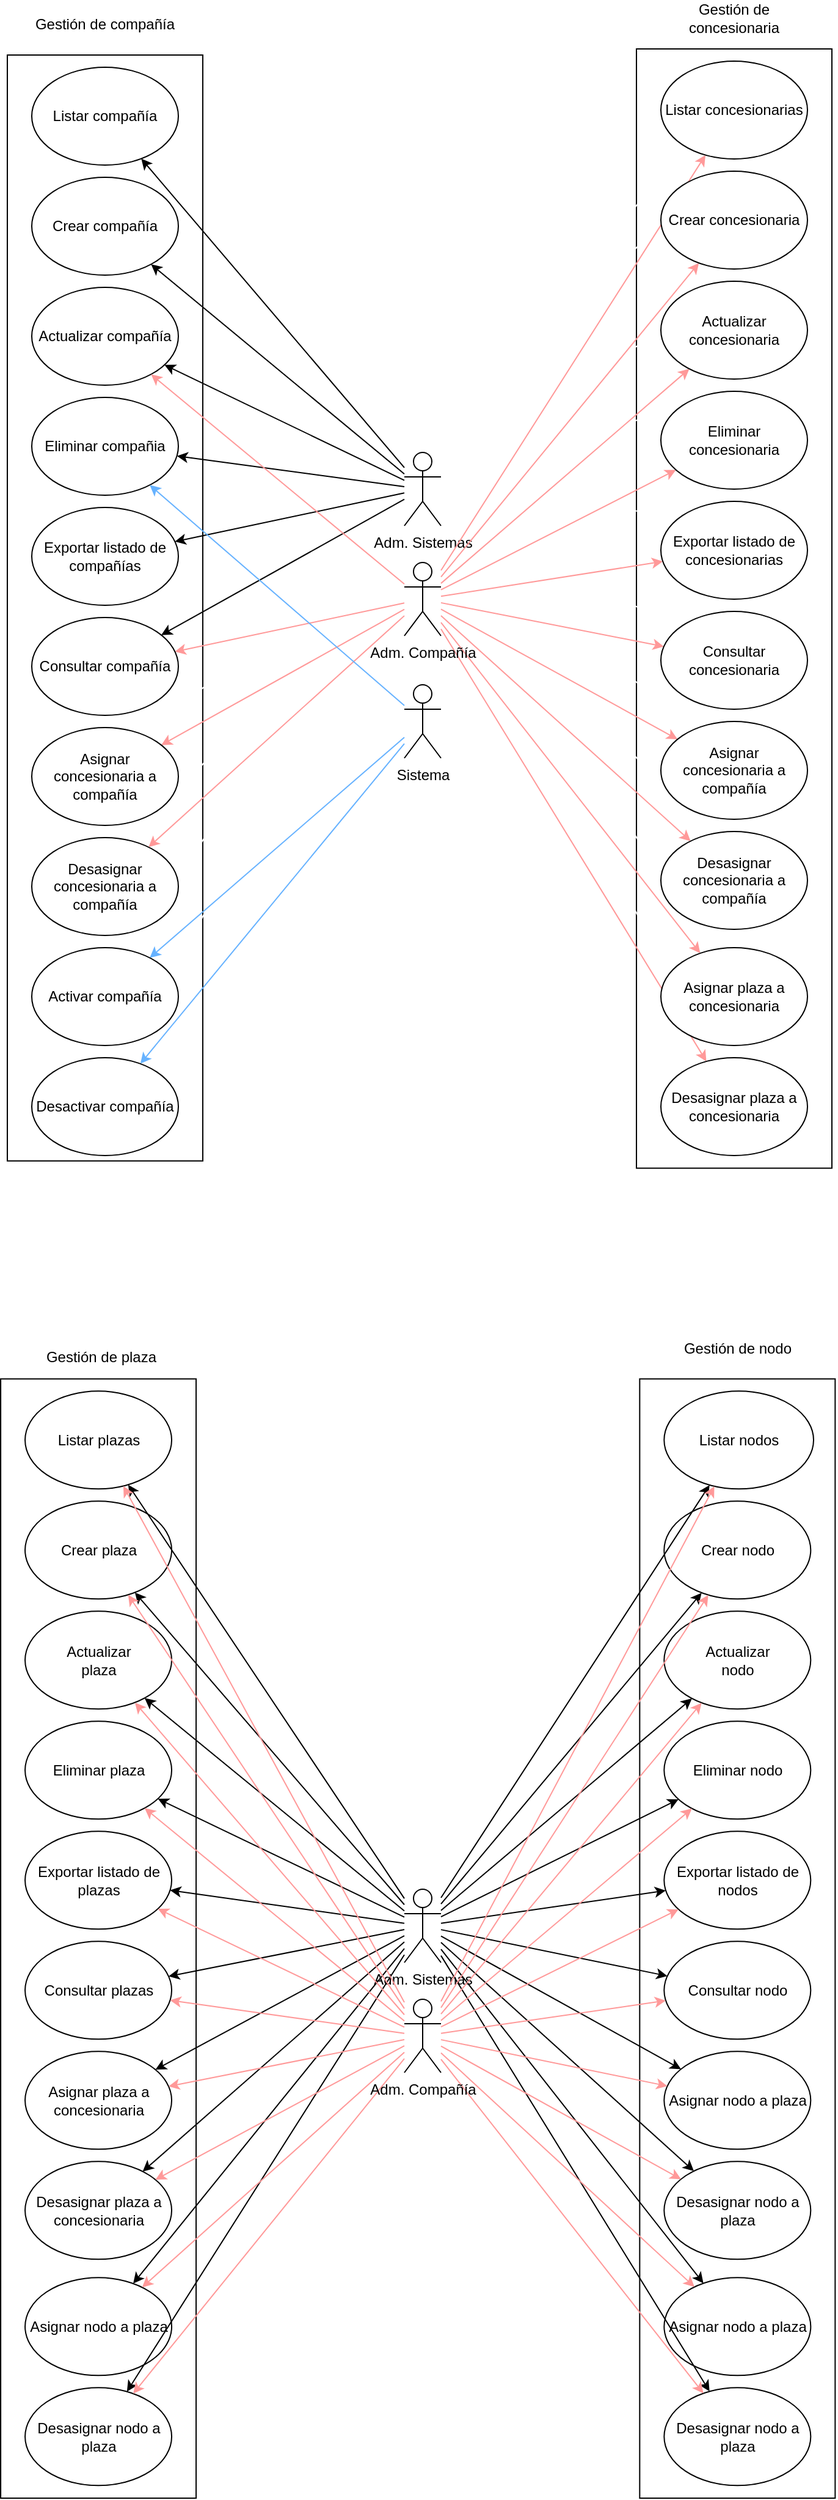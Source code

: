<mxfile>
    <diagram id="XxmZaBKpFqPpCZRDXPVk" name="Page-1">
        <mxGraphModel dx="659" dy="467" grid="1" gridSize="10" guides="1" tooltips="1" connect="1" arrows="1" fold="1" page="1" pageScale="1" pageWidth="850" pageHeight="1100" math="0" shadow="0">
            <root>
                <mxCell id="0"/>
                <mxCell id="1" parent="0"/>
                <mxCell id="33" value="" style="rounded=0;whiteSpace=wrap;html=1;rotation=-90;" parent="1" vertex="1">
                    <mxGeometry x="297.35" y="452.67" width="915.32" height="160" as="geometry"/>
                </mxCell>
                <mxCell id="5" value="" style="rounded=0;whiteSpace=wrap;html=1;rotation=-90;" parent="1" vertex="1">
                    <mxGeometry x="-212.18" y="452.2" width="904.38" height="160" as="geometry"/>
                </mxCell>
                <mxCell id="6" value="Listar compañía" style="ellipse;whiteSpace=wrap;html=1;" parent="1" vertex="1">
                    <mxGeometry x="180" y="90" width="120" height="80" as="geometry"/>
                </mxCell>
                <mxCell id="7" value="Crear compañía" style="ellipse;whiteSpace=wrap;html=1;" parent="1" vertex="1">
                    <mxGeometry x="180" y="180" width="120" height="80" as="geometry"/>
                </mxCell>
                <mxCell id="8" value="Actualizar compañía" style="ellipse;whiteSpace=wrap;html=1;" parent="1" vertex="1">
                    <mxGeometry x="180" y="270" width="120" height="80" as="geometry"/>
                </mxCell>
                <mxCell id="9" value="Eliminar compañia" style="ellipse;whiteSpace=wrap;html=1;" parent="1" vertex="1">
                    <mxGeometry x="180" y="360" width="120" height="80" as="geometry"/>
                </mxCell>
                <mxCell id="10" value="Gestión de compañía" style="text;html=1;strokeColor=none;fillColor=none;align=center;verticalAlign=middle;whiteSpace=wrap;rounded=0;" parent="1" vertex="1">
                    <mxGeometry x="180" y="40" width="120" height="30" as="geometry"/>
                </mxCell>
                <mxCell id="15" style="edgeStyle=none;html=1;" parent="1" source="13" target="6" edge="1">
                    <mxGeometry relative="1" as="geometry"/>
                </mxCell>
                <mxCell id="16" style="edgeStyle=none;html=1;" parent="1" source="13" target="7" edge="1">
                    <mxGeometry relative="1" as="geometry"/>
                </mxCell>
                <mxCell id="17" style="edgeStyle=none;html=1;" parent="1" source="13" target="8" edge="1">
                    <mxGeometry relative="1" as="geometry"/>
                </mxCell>
                <mxCell id="18" style="edgeStyle=none;html=1;" parent="1" source="13" target="9" edge="1">
                    <mxGeometry relative="1" as="geometry">
                        <mxPoint x="600" y="340" as="targetPoint"/>
                    </mxGeometry>
                </mxCell>
                <mxCell id="26" style="edgeStyle=none;html=1;" parent="1" source="13" target="24" edge="1">
                    <mxGeometry relative="1" as="geometry">
                        <mxPoint x="620" y="350" as="targetPoint"/>
                    </mxGeometry>
                </mxCell>
                <mxCell id="29" style="edgeStyle=none;html=1;" parent="1" source="13" target="28" edge="1">
                    <mxGeometry relative="1" as="geometry">
                        <mxPoint x="550" y="350" as="targetPoint"/>
                    </mxGeometry>
                </mxCell>
                <mxCell id="43" style="edgeStyle=none;html=1;entryX=0;entryY=1;entryDx=0;entryDy=0;strokeColor=#FFFFFF;" parent="1" source="13" target="34" edge="1">
                    <mxGeometry relative="1" as="geometry"/>
                </mxCell>
                <mxCell id="44" style="edgeStyle=none;html=1;entryX=0;entryY=0.5;entryDx=0;entryDy=0;strokeColor=#FFFFFF;" parent="1" source="13" target="36" edge="1">
                    <mxGeometry relative="1" as="geometry"/>
                </mxCell>
                <mxCell id="45" style="edgeStyle=none;html=1;entryX=0;entryY=0.5;entryDx=0;entryDy=0;strokeColor=#FFFFFF;" parent="1" source="13" target="37" edge="1">
                    <mxGeometry relative="1" as="geometry"/>
                </mxCell>
                <mxCell id="46" style="edgeStyle=none;html=1;entryX=0;entryY=0;entryDx=0;entryDy=0;strokeColor=#FFFFFF;" parent="1" source="13" target="38" edge="1">
                    <mxGeometry relative="1" as="geometry"/>
                </mxCell>
                <mxCell id="47" style="edgeStyle=none;html=1;entryX=0;entryY=0;entryDx=0;entryDy=0;strokeColor=#FFFFFF;" parent="1" source="13" target="39" edge="1">
                    <mxGeometry relative="1" as="geometry"/>
                </mxCell>
                <mxCell id="48" style="edgeStyle=none;html=1;strokeColor=#FFFFFF;" parent="1" source="13" target="40" edge="1">
                    <mxGeometry relative="1" as="geometry"/>
                </mxCell>
                <mxCell id="49" style="edgeStyle=none;html=1;strokeColor=#FFFFFF;" parent="1" source="13" target="41" edge="1">
                    <mxGeometry relative="1" as="geometry"/>
                </mxCell>
                <mxCell id="50" style="edgeStyle=none;html=1;strokeColor=#FFFFFF;" parent="1" source="13" target="42" edge="1">
                    <mxGeometry relative="1" as="geometry"/>
                </mxCell>
                <mxCell id="75" style="edgeStyle=none;html=1;strokeColor=#FFFFFF;" parent="1" source="13" target="73" edge="1">
                    <mxGeometry relative="1" as="geometry"/>
                </mxCell>
                <mxCell id="76" style="edgeStyle=none;html=1;strokeColor=#FFFFFF;" parent="1" source="13" target="74" edge="1">
                    <mxGeometry relative="1" as="geometry"/>
                </mxCell>
                <mxCell id="81" style="edgeStyle=none;html=1;strokeColor=#FFFFFF;" parent="1" source="13" target="71" edge="1">
                    <mxGeometry relative="1" as="geometry"/>
                </mxCell>
                <mxCell id="82" style="edgeStyle=none;html=1;strokeColor=#FFFFFF;" parent="1" source="13" target="72" edge="1">
                    <mxGeometry relative="1" as="geometry"/>
                </mxCell>
                <mxCell id="145" style="edgeStyle=none;html=1;strokeColor=#FFFFFF;" parent="1" source="13" target="139" edge="1">
                    <mxGeometry relative="1" as="geometry"/>
                </mxCell>
                <mxCell id="146" style="edgeStyle=none;html=1;strokeColor=#FFFFFF;" parent="1" source="13" target="140" edge="1">
                    <mxGeometry relative="1" as="geometry"/>
                </mxCell>
                <mxCell id="13" value="Adm. Sistemas" style="shape=umlActor;verticalLabelPosition=bottom;verticalAlign=top;html=1;" parent="1" vertex="1">
                    <mxGeometry x="485" y="405" width="30" height="60" as="geometry"/>
                </mxCell>
                <mxCell id="21" style="edgeStyle=none;html=1;strokeColor=#FF9999;" parent="1" source="14" target="8" edge="1">
                    <mxGeometry relative="1" as="geometry"/>
                </mxCell>
                <mxCell id="31" style="edgeStyle=none;html=1;strokeColor=#FF9999;" parent="1" source="14" target="28" edge="1">
                    <mxGeometry relative="1" as="geometry"/>
                </mxCell>
                <mxCell id="51" style="edgeStyle=none;html=1;strokeColor=#FF9999;" parent="1" source="14" target="34" edge="1">
                    <mxGeometry relative="1" as="geometry"/>
                </mxCell>
                <mxCell id="52" style="edgeStyle=none;html=1;strokeColor=#FF9999;" parent="1" source="14" target="36" edge="1">
                    <mxGeometry relative="1" as="geometry"/>
                </mxCell>
                <mxCell id="53" style="edgeStyle=none;html=1;strokeColor=#FF9999;" parent="1" source="14" target="37" edge="1">
                    <mxGeometry relative="1" as="geometry"/>
                </mxCell>
                <mxCell id="54" style="edgeStyle=none;html=1;strokeColor=#FF9999;" parent="1" source="14" target="38" edge="1">
                    <mxGeometry relative="1" as="geometry"/>
                </mxCell>
                <mxCell id="55" style="edgeStyle=none;html=1;strokeColor=#FF9999;" parent="1" source="14" target="39" edge="1">
                    <mxGeometry relative="1" as="geometry"/>
                </mxCell>
                <mxCell id="56" style="edgeStyle=none;html=1;strokeColor=#FF9999;" parent="1" source="14" target="40" edge="1">
                    <mxGeometry relative="1" as="geometry"/>
                </mxCell>
                <mxCell id="57" style="edgeStyle=none;html=1;strokeColor=#FF9999;" parent="1" source="14" target="41" edge="1">
                    <mxGeometry relative="1" as="geometry"/>
                </mxCell>
                <mxCell id="58" style="edgeStyle=none;html=1;strokeColor=#FF9999;" parent="1" source="14" target="42" edge="1">
                    <mxGeometry relative="1" as="geometry"/>
                </mxCell>
                <mxCell id="77" style="edgeStyle=none;html=1;strokeColor=#FF9999;" parent="1" source="14" target="73" edge="1">
                    <mxGeometry relative="1" as="geometry"/>
                </mxCell>
                <mxCell id="78" style="edgeStyle=none;html=1;strokeColor=#FF9999;" parent="1" source="14" target="74" edge="1">
                    <mxGeometry relative="1" as="geometry"/>
                </mxCell>
                <mxCell id="83" style="edgeStyle=none;html=1;strokeColor=#FF9999;" parent="1" source="14" target="71" edge="1">
                    <mxGeometry relative="1" as="geometry"/>
                </mxCell>
                <mxCell id="84" style="edgeStyle=none;html=1;strokeColor=#FF9999;" parent="1" source="14" target="72" edge="1">
                    <mxGeometry relative="1" as="geometry"/>
                </mxCell>
                <mxCell id="14" value="Adm. Compañía" style="shape=umlActor;verticalLabelPosition=bottom;verticalAlign=top;html=1;" parent="1" vertex="1">
                    <mxGeometry x="485" y="495" width="30" height="60" as="geometry"/>
                </mxCell>
                <mxCell id="24" value="Exportar listado de compañías" style="ellipse;whiteSpace=wrap;html=1;" parent="1" vertex="1">
                    <mxGeometry x="180" y="450" width="120" height="80" as="geometry"/>
                </mxCell>
                <mxCell id="28" value="Consultar compañía" style="ellipse;whiteSpace=wrap;html=1;" parent="1" vertex="1">
                    <mxGeometry x="180" y="540" width="120" height="80" as="geometry"/>
                </mxCell>
                <mxCell id="34" value="Listar concesionarias" style="ellipse;whiteSpace=wrap;html=1;" parent="1" vertex="1">
                    <mxGeometry x="695" y="85" width="120" height="80" as="geometry"/>
                </mxCell>
                <mxCell id="35" value="Gestión de concesionaria" style="text;html=1;strokeColor=none;fillColor=none;align=center;verticalAlign=middle;whiteSpace=wrap;rounded=0;" parent="1" vertex="1">
                    <mxGeometry x="695" y="35" width="120" height="30" as="geometry"/>
                </mxCell>
                <mxCell id="36" value="Crear concesionaria" style="ellipse;whiteSpace=wrap;html=1;" parent="1" vertex="1">
                    <mxGeometry x="695" y="175" width="120" height="80" as="geometry"/>
                </mxCell>
                <mxCell id="37" value="Actualizar&lt;span style=&quot;color: rgba(0, 0, 0, 0); font-family: monospace; font-size: 0px; text-align: start;&quot;&gt;%3CmxGraphModel%3E%3Croot%3E%3CmxCell%20id%3D%220%22%2F%3E%3CmxCell%20id%3D%221%22%20parent%3D%220%22%2F%3E%3CmxCell%20id%3D%222%22%20value%3D%22Crear%20perfile%20(grupos)%20usuarios%22%20style%3D%22ellipse%3BwhiteSpace%3Dwrap%3Bhtml%3D1%3B%22%20vertex%3D%221%22%20parent%3D%221%22%3E%3CmxGeometry%20x%3D%22695%22%20y%3D%22180%22%20width%3D%22120%22%20height%3D%2280%22%20as%3D%22geometry%22%2F%3E%3C%2FmxCell%3E%3C%2Froot%3E%3C%2FmxGraphModel%3E&lt;/span&gt;&lt;br&gt;concesionaria" style="ellipse;whiteSpace=wrap;html=1;" parent="1" vertex="1">
                    <mxGeometry x="695" y="265" width="120" height="80" as="geometry"/>
                </mxCell>
                <mxCell id="38" value="Eliminar concesionaria" style="ellipse;whiteSpace=wrap;html=1;" parent="1" vertex="1">
                    <mxGeometry x="695" y="355" width="120" height="80" as="geometry"/>
                </mxCell>
                <mxCell id="39" value="Exportar listado de concesionarias&lt;span style=&quot;color: rgba(0, 0, 0, 0); font-family: monospace; font-size: 0px; text-align: start;&quot;&gt;%3CmxGraphModel%3E%3Croot%3E%3CmxCell%20id%3D%220%22%2F%3E%3CmxCell%20id%3D%221%22%20parent%3D%220%22%2F%3E%3CmxCell%20id%3D%222%22%20value%3D%22Crear%20perfile%20(grupos)%20usuarios%22%20style%3D%22ellipse%3BwhiteSpace%3Dwrap%3Bhtml%3D1%3B%22%20vertex%3D%221%22%20parent%3D%221%22%3E%3CmxGeometry%20x%3D%22695%22%20y%3D%22180%22%20width%3D%22120%22%20height%3D%2280%22%20as%3D%22geometry%22%2F%3E%3C%2FmxCell%3E%3C%2Froot%3E%3C%2FmxGraphModel%3E&lt;/span&gt;&lt;span style=&quot;color: rgba(0, 0, 0, 0); font-family: monospace; font-size: 0px; text-align: start;&quot;&gt;%3CmxGraphModel%3E%3Croot%3E%3CmxCell%20id%3D%220%22%2F%3E%3CmxCell%20id%3D%221%22%20parent%3D%220%22%2F%3E%3CmxCell%20id%3D%222%22%20value%3D%22Crear%20perfile%20(grupos)%20usuarios%22%20style%3D%22ellipse%3BwhiteSpace%3Dwrap%3Bhtml%3D1%3B%22%20vertex%3D%221%22%20parent%3D%221%22%3E%3CmxGeometry%20x%3D%22695%22%20y%3D%22180%22%20width%3D%22120%22%20height%3D%2280%22%20as%3D%22geometry%22%2F%3E%3C%2FmxCell%3E%3C%2Froot%3E%3C%2FmxGraphModel%3E&lt;/span&gt;" style="ellipse;whiteSpace=wrap;html=1;" parent="1" vertex="1">
                    <mxGeometry x="695" y="445" width="120" height="80" as="geometry"/>
                </mxCell>
                <mxCell id="40" value="Consultar concesionaria" style="ellipse;whiteSpace=wrap;html=1;" parent="1" vertex="1">
                    <mxGeometry x="695" y="535" width="120" height="80" as="geometry"/>
                </mxCell>
                <mxCell id="41" value="Asignar concesionaria a compañía" style="ellipse;whiteSpace=wrap;html=1;" parent="1" vertex="1">
                    <mxGeometry x="695" y="625" width="120" height="80" as="geometry"/>
                </mxCell>
                <mxCell id="42" value="Desasignar concesionaria a compañía" style="ellipse;whiteSpace=wrap;html=1;" parent="1" vertex="1">
                    <mxGeometry x="695" y="715" width="120" height="80" as="geometry"/>
                </mxCell>
                <mxCell id="68" style="edgeStyle=none;html=1;strokeColor=#66B2FF;" parent="1" source="67" target="9" edge="1">
                    <mxGeometry relative="1" as="geometry"/>
                </mxCell>
                <mxCell id="141" style="edgeStyle=none;html=1;strokeColor=#66B2FF;" parent="1" source="67" target="139" edge="1">
                    <mxGeometry relative="1" as="geometry"/>
                </mxCell>
                <mxCell id="142" style="edgeStyle=none;html=1;strokeColor=#66B2FF;" parent="1" source="67" target="140" edge="1">
                    <mxGeometry relative="1" as="geometry"/>
                </mxCell>
                <mxCell id="67" value="Sistema" style="shape=umlActor;verticalLabelPosition=bottom;verticalAlign=top;html=1;" parent="1" vertex="1">
                    <mxGeometry x="485" y="595" width="30" height="60" as="geometry"/>
                </mxCell>
                <mxCell id="71" value="Asignar plaza a concesionaria" style="ellipse;whiteSpace=wrap;html=1;" parent="1" vertex="1">
                    <mxGeometry x="695.01" y="810" width="120" height="80" as="geometry"/>
                </mxCell>
                <mxCell id="72" value="Desasignar plaza a concesionaria" style="ellipse;whiteSpace=wrap;html=1;" parent="1" vertex="1">
                    <mxGeometry x="695.01" y="900" width="120" height="80" as="geometry"/>
                </mxCell>
                <mxCell id="73" value="Asignar concesionaria a compañía" style="ellipse;whiteSpace=wrap;html=1;" parent="1" vertex="1">
                    <mxGeometry x="180" y="630" width="120" height="80" as="geometry"/>
                </mxCell>
                <mxCell id="74" value="Desasignar concesionaria a compañía" style="ellipse;whiteSpace=wrap;html=1;" parent="1" vertex="1">
                    <mxGeometry x="180" y="720" width="120" height="80" as="geometry"/>
                </mxCell>
                <mxCell id="88" value="Gestión de plaza" style="text;html=1;strokeColor=none;fillColor=none;align=center;verticalAlign=middle;whiteSpace=wrap;rounded=0;" parent="1" vertex="1">
                    <mxGeometry x="177.35" y="1130" width="120" height="30" as="geometry"/>
                </mxCell>
                <mxCell id="139" value="Activar compañía" style="ellipse;whiteSpace=wrap;html=1;" parent="1" vertex="1">
                    <mxGeometry x="180" y="810" width="120" height="80" as="geometry"/>
                </mxCell>
                <mxCell id="140" value="Desactivar compañía" style="ellipse;whiteSpace=wrap;html=1;" parent="1" vertex="1">
                    <mxGeometry x="180.01" y="900" width="120" height="80" as="geometry"/>
                </mxCell>
                <mxCell id="147" value="" style="rounded=0;whiteSpace=wrap;html=1;rotation=-90;" vertex="1" parent="1">
                    <mxGeometry x="300.01" y="1540.34" width="915.32" height="160" as="geometry"/>
                </mxCell>
                <mxCell id="148" value="Listar nodos" style="ellipse;whiteSpace=wrap;html=1;" vertex="1" parent="1">
                    <mxGeometry x="697.66" y="1172.67" width="122.35" height="80" as="geometry"/>
                </mxCell>
                <mxCell id="149" value="Gestión de nodo" style="text;html=1;strokeColor=none;fillColor=none;align=center;verticalAlign=middle;whiteSpace=wrap;rounded=0;" vertex="1" parent="1">
                    <mxGeometry x="697.66" y="1122.67" width="120" height="30" as="geometry"/>
                </mxCell>
                <mxCell id="150" value="Crear nodo" style="ellipse;whiteSpace=wrap;html=1;" vertex="1" parent="1">
                    <mxGeometry x="697.66" y="1262.67" width="120" height="80" as="geometry"/>
                </mxCell>
                <mxCell id="151" value="Actualizar&lt;span style=&quot;color: rgba(0, 0, 0, 0); font-family: monospace; font-size: 0px; text-align: start;&quot;&gt;%3CmxGraphModel%3E%3Croot%3E%3CmxCell%20id%3D%220%22%2F%3E%3CmxCell%20id%3D%221%22%20parent%3D%220%22%2F%3E%3CmxCell%20id%3D%222%22%20value%3D%22Crear%20perfile%20(grupos)%20usuarios%22%20style%3D%22ellipse%3BwhiteSpace%3Dwrap%3Bhtml%3D1%3B%22%20vertex%3D%221%22%20parent%3D%221%22%3E%3CmxGeometry%20x%3D%22695%22%20y%3D%22180%22%20width%3D%22120%22%20height%3D%2280%22%20as%3D%22geometry%22%2F%3E%3C%2FmxCell%3E%3C%2Froot%3E%3C%2FmxGraphModel%3E&lt;/span&gt;&lt;br&gt;nodo" style="ellipse;whiteSpace=wrap;html=1;" vertex="1" parent="1">
                    <mxGeometry x="697.66" y="1352.67" width="120" height="80" as="geometry"/>
                </mxCell>
                <mxCell id="152" value="Eliminar nodo" style="ellipse;whiteSpace=wrap;html=1;" vertex="1" parent="1">
                    <mxGeometry x="697.66" y="1442.67" width="120" height="80" as="geometry"/>
                </mxCell>
                <mxCell id="153" value="Exportar listado de nodos&lt;span style=&quot;color: rgba(0, 0, 0, 0); font-family: monospace; font-size: 0px; text-align: start;&quot;&gt;%3CmxGraphModel%3E%3Croot%3E%3CmxCell%20id%3D%220%22%2F%3E%3CmxCell%20id%3D%221%22%20parent%3D%220%22%2F%3E%3CmxCell%20id%3D%222%22%20value%3D%22Crear%20perfile%20(grupos)%20usuarios%22%20style%3D%22ellipse%3BwhiteSpace%3Dwrap%3Bhtml%3D1%3B%22%20vertex%3D%221%22%20parent%3D%221%22%3E%3CmxGeometry%20x%3D%22695%22%20y%3D%22180%22%20width%3D%22120%22%20height%3D%2280%22%20as%3D%22geometry%22%2F%3E%3C%2FmxCell%3E%3C%2Froot%3E%3C%2FmxGraphModel%3E&lt;/span&gt;&lt;span style=&quot;color: rgba(0, 0, 0, 0); font-family: monospace; font-size: 0px; text-align: start;&quot;&gt;%3CmxGraphModel%3E%3Croot%3E%3CmxCell%20id%3D%220%22%2F%3E%3CmxCell%20id%3D%221%22%20parent%3D%220%22%2F%3E%3CmxCell%20id%3D%222%22%20value%3D%22Crear%20perfile%20(grupos)%20usuarios%22%20style%3D%22ellipse%3BwhiteSpace%3Dwrap%3Bhtml%3D1%3B%22%20vertex%3D%221%22%20parent%3D%221%22%3E%3CmxGeometry%20x%3D%22695%22%20y%3D%22180%22%20width%3D%22120%22%20height%3D%2280%22%20as%3D%22geometry%22%2F%3E%3C%2FmxCell%3E%3C%2Froot%3E%3C%2FmxGraphModel%3E&lt;/span&gt;" style="ellipse;whiteSpace=wrap;html=1;" vertex="1" parent="1">
                    <mxGeometry x="697.66" y="1532.67" width="120" height="80" as="geometry"/>
                </mxCell>
                <mxCell id="154" value="Consultar nodo" style="ellipse;whiteSpace=wrap;html=1;" vertex="1" parent="1">
                    <mxGeometry x="697.66" y="1622.67" width="120" height="80" as="geometry"/>
                </mxCell>
                <mxCell id="155" value="Asignar nodo a plaza" style="ellipse;whiteSpace=wrap;html=1;" vertex="1" parent="1">
                    <mxGeometry x="697.66" y="1712.67" width="120" height="80" as="geometry"/>
                </mxCell>
                <mxCell id="156" value="Desasignar nodo a plaza" style="ellipse;whiteSpace=wrap;html=1;" vertex="1" parent="1">
                    <mxGeometry x="697.66" y="1802.67" width="120" height="80" as="geometry"/>
                </mxCell>
                <mxCell id="157" value="Asignar nodo a plaza" style="ellipse;whiteSpace=wrap;html=1;" vertex="1" parent="1">
                    <mxGeometry x="697.67" y="1897.67" width="120" height="80" as="geometry"/>
                </mxCell>
                <mxCell id="158" value="Desasignar nodo a plaza" style="ellipse;whiteSpace=wrap;html=1;" vertex="1" parent="1">
                    <mxGeometry x="697.67" y="1987.67" width="120" height="80" as="geometry"/>
                </mxCell>
                <mxCell id="159" value="" style="rounded=0;whiteSpace=wrap;html=1;rotation=-90;" vertex="1" parent="1">
                    <mxGeometry x="-223.12" y="1540.34" width="915.32" height="160" as="geometry"/>
                </mxCell>
                <mxCell id="160" value="Listar plazas" style="ellipse;whiteSpace=wrap;html=1;" vertex="1" parent="1">
                    <mxGeometry x="174.53" y="1172.67" width="120" height="80" as="geometry"/>
                </mxCell>
                <mxCell id="162" value="Crear plaza" style="ellipse;whiteSpace=wrap;html=1;" vertex="1" parent="1">
                    <mxGeometry x="174.53" y="1262.67" width="120" height="80" as="geometry"/>
                </mxCell>
                <mxCell id="163" value="Actualizar&lt;span style=&quot;color: rgba(0, 0, 0, 0); font-family: monospace; font-size: 0px; text-align: start;&quot;&gt;%3CmxGraphModel%3E%3Croot%3E%3CmxCell%20id%3D%220%22%2F%3E%3CmxCell%20id%3D%221%22%20parent%3D%220%22%2F%3E%3CmxCell%20id%3D%222%22%20value%3D%22Crear%20perfile%20(grupos)%20usuarios%22%20style%3D%22ellipse%3BwhiteSpace%3Dwrap%3Bhtml%3D1%3B%22%20vertex%3D%221%22%20parent%3D%221%22%3E%3CmxGeometry%20x%3D%22695%22%20y%3D%22180%22%20width%3D%22120%22%20height%3D%2280%22%20as%3D%22geometry%22%2F%3E%3C%2FmxCell%3E%3C%2Froot%3E%3C%2FmxGraphModel%3E&lt;/span&gt;&lt;br&gt;plaza" style="ellipse;whiteSpace=wrap;html=1;" vertex="1" parent="1">
                    <mxGeometry x="174.53" y="1352.67" width="120" height="80" as="geometry"/>
                </mxCell>
                <mxCell id="164" value="Eliminar plaza" style="ellipse;whiteSpace=wrap;html=1;" vertex="1" parent="1">
                    <mxGeometry x="174.53" y="1442.67" width="120" height="80" as="geometry"/>
                </mxCell>
                <mxCell id="165" value="Exportar listado de plazas&lt;span style=&quot;color: rgba(0, 0, 0, 0); font-family: monospace; font-size: 0px; text-align: start;&quot;&gt;%3CmxGraphModel%3E%3Croot%3E%3CmxCell%20id%3D%220%22%2F%3E%3CmxCell%20id%3D%221%22%20parent%3D%220%22%2F%3E%3CmxCell%20id%3D%222%22%20value%3D%22Crear%20perfile%20(grupos)%20usuarios%22%20style%3D%22ellipse%3BwhiteSpace%3Dwrap%3Bhtml%3D1%3B%22%20vertex%3D%221%22%20parent%3D%221%22%3E%3CmxGeometry%20x%3D%22695%22%20y%3D%22180%22%20width%3D%22120%22%20height%3D%2280%22%20as%3D%22geometry%22%2F%3E%3C%2FmxCell%3E%3C%2Froot%3E%3C%2FmxGraphModel%3E&lt;/span&gt;&lt;span style=&quot;color: rgba(0, 0, 0, 0); font-family: monospace; font-size: 0px; text-align: start;&quot;&gt;%3CmxGraphModel%3E%3Croot%3E%3CmxCell%20id%3D%220%22%2F%3E%3CmxCell%20id%3D%221%22%20parent%3D%220%22%2F%3E%3CmxCell%20id%3D%222%22%20value%3D%22Crear%20perfile%20(grupos)%20usuarios%22%20style%3D%22ellipse%3BwhiteSpace%3Dwrap%3Bhtml%3D1%3B%22%20vertex%3D%221%22%20parent%3D%221%22%3E%3CmxGeometry%20x%3D%22695%22%20y%3D%22180%22%20width%3D%22120%22%20height%3D%2280%22%20as%3D%22geometry%22%2F%3E%3C%2FmxCell%3E%3C%2Froot%3E%3C%2FmxGraphModel%3E&lt;/span&gt;" style="ellipse;whiteSpace=wrap;html=1;" vertex="1" parent="1">
                    <mxGeometry x="174.53" y="1532.67" width="120" height="80" as="geometry"/>
                </mxCell>
                <mxCell id="166" value="Consultar plazas" style="ellipse;whiteSpace=wrap;html=1;" vertex="1" parent="1">
                    <mxGeometry x="174.53" y="1622.67" width="120" height="80" as="geometry"/>
                </mxCell>
                <mxCell id="167" value="Asignar plaza a concesionaria" style="ellipse;whiteSpace=wrap;html=1;" vertex="1" parent="1">
                    <mxGeometry x="174.53" y="1712.67" width="120" height="80" as="geometry"/>
                </mxCell>
                <mxCell id="168" value="Desasignar plaza a concesionaria" style="ellipse;whiteSpace=wrap;html=1;" vertex="1" parent="1">
                    <mxGeometry x="174.53" y="1802.67" width="120" height="80" as="geometry"/>
                </mxCell>
                <mxCell id="169" value="Asignar nodo a plaza" style="ellipse;whiteSpace=wrap;html=1;" vertex="1" parent="1">
                    <mxGeometry x="174.54" y="1897.67" width="120" height="80" as="geometry"/>
                </mxCell>
                <mxCell id="170" value="Desasignar nodo a plaza" style="ellipse;whiteSpace=wrap;html=1;" vertex="1" parent="1">
                    <mxGeometry x="174.54" y="1987.67" width="120" height="80" as="geometry"/>
                </mxCell>
                <mxCell id="174" style="edgeStyle=none;html=1;" edge="1" parent="1" source="171" target="160">
                    <mxGeometry relative="1" as="geometry"/>
                </mxCell>
                <mxCell id="175" style="edgeStyle=none;html=1;" edge="1" parent="1" source="171" target="148">
                    <mxGeometry relative="1" as="geometry"/>
                </mxCell>
                <mxCell id="176" style="edgeStyle=none;html=1;" edge="1" parent="1" source="171" target="162">
                    <mxGeometry relative="1" as="geometry"/>
                </mxCell>
                <mxCell id="177" style="edgeStyle=none;html=1;" edge="1" parent="1" source="171" target="150">
                    <mxGeometry relative="1" as="geometry"/>
                </mxCell>
                <mxCell id="178" style="edgeStyle=none;html=1;" edge="1" parent="1" source="171" target="163">
                    <mxGeometry relative="1" as="geometry"/>
                </mxCell>
                <mxCell id="179" style="edgeStyle=none;html=1;" edge="1" parent="1" source="171" target="151">
                    <mxGeometry relative="1" as="geometry"/>
                </mxCell>
                <mxCell id="180" style="edgeStyle=none;html=1;" edge="1" parent="1" source="171" target="164">
                    <mxGeometry relative="1" as="geometry"/>
                </mxCell>
                <mxCell id="181" style="edgeStyle=none;html=1;" edge="1" parent="1" source="171" target="152">
                    <mxGeometry relative="1" as="geometry"/>
                </mxCell>
                <mxCell id="182" style="edgeStyle=none;html=1;" edge="1" parent="1" source="171" target="165">
                    <mxGeometry relative="1" as="geometry"/>
                </mxCell>
                <mxCell id="183" style="edgeStyle=none;html=1;" edge="1" parent="1" source="171" target="153">
                    <mxGeometry relative="1" as="geometry"/>
                </mxCell>
                <mxCell id="184" style="edgeStyle=none;html=1;" edge="1" parent="1" source="171" target="166">
                    <mxGeometry relative="1" as="geometry"/>
                </mxCell>
                <mxCell id="185" style="edgeStyle=none;html=1;" edge="1" parent="1" source="171" target="154">
                    <mxGeometry relative="1" as="geometry"/>
                </mxCell>
                <mxCell id="186" style="edgeStyle=none;html=1;" edge="1" parent="1" source="171" target="167">
                    <mxGeometry relative="1" as="geometry"/>
                </mxCell>
                <mxCell id="187" style="edgeStyle=none;html=1;" edge="1" parent="1" source="171" target="155">
                    <mxGeometry relative="1" as="geometry"/>
                </mxCell>
                <mxCell id="188" style="edgeStyle=none;html=1;" edge="1" parent="1" source="171" target="168">
                    <mxGeometry relative="1" as="geometry"/>
                </mxCell>
                <mxCell id="189" style="edgeStyle=none;html=1;" edge="1" parent="1" source="171" target="156">
                    <mxGeometry relative="1" as="geometry"/>
                </mxCell>
                <mxCell id="190" style="edgeStyle=none;html=1;" edge="1" parent="1" source="171" target="169">
                    <mxGeometry relative="1" as="geometry"/>
                </mxCell>
                <mxCell id="191" style="edgeStyle=none;html=1;" edge="1" parent="1" source="171" target="157">
                    <mxGeometry relative="1" as="geometry"/>
                </mxCell>
                <mxCell id="192" style="edgeStyle=none;html=1;" edge="1" parent="1" source="171" target="170">
                    <mxGeometry relative="1" as="geometry"/>
                </mxCell>
                <mxCell id="193" style="edgeStyle=none;html=1;" edge="1" parent="1" source="171" target="158">
                    <mxGeometry relative="1" as="geometry"/>
                </mxCell>
                <mxCell id="171" value="Adm. Sistemas" style="shape=umlActor;verticalLabelPosition=bottom;verticalAlign=top;html=1;" vertex="1" parent="1">
                    <mxGeometry x="485" y="1580.0" width="30" height="60" as="geometry"/>
                </mxCell>
                <mxCell id="194" style="edgeStyle=none;html=1;strokeColor=#FF9999;" edge="1" parent="1" source="172" target="170">
                    <mxGeometry relative="1" as="geometry"/>
                </mxCell>
                <mxCell id="195" style="edgeStyle=none;html=1;strokeColor=#FF9999;" edge="1" parent="1" source="172" target="158">
                    <mxGeometry relative="1" as="geometry"/>
                </mxCell>
                <mxCell id="196" style="edgeStyle=none;html=1;strokeColor=#FF9999;" edge="1" parent="1" source="172" target="169">
                    <mxGeometry relative="1" as="geometry"/>
                </mxCell>
                <mxCell id="197" style="edgeStyle=none;html=1;strokeColor=#FF9999;" edge="1" parent="1" source="172" target="157">
                    <mxGeometry relative="1" as="geometry"/>
                </mxCell>
                <mxCell id="198" style="edgeStyle=none;html=1;strokeColor=#FF9999;" edge="1" parent="1" source="172" target="168">
                    <mxGeometry relative="1" as="geometry"/>
                </mxCell>
                <mxCell id="199" style="edgeStyle=none;html=1;strokeColor=#FF9999;" edge="1" parent="1" source="172" target="156">
                    <mxGeometry relative="1" as="geometry"/>
                </mxCell>
                <mxCell id="200" style="edgeStyle=none;html=1;strokeColor=#FF9999;" edge="1" parent="1" source="172" target="167">
                    <mxGeometry relative="1" as="geometry"/>
                </mxCell>
                <mxCell id="201" style="edgeStyle=none;html=1;strokeColor=#FF9999;" edge="1" parent="1" source="172" target="155">
                    <mxGeometry relative="1" as="geometry"/>
                </mxCell>
                <mxCell id="202" style="edgeStyle=none;html=1;strokeColor=#FF9999;" edge="1" parent="1" source="172" target="154">
                    <mxGeometry relative="1" as="geometry"/>
                </mxCell>
                <mxCell id="203" style="edgeStyle=none;html=1;strokeColor=#FF9999;" edge="1" parent="1" source="172" target="166">
                    <mxGeometry relative="1" as="geometry"/>
                </mxCell>
                <mxCell id="204" style="edgeStyle=none;html=1;strokeColor=#FF9999;" edge="1" parent="1" source="172" target="153">
                    <mxGeometry relative="1" as="geometry"/>
                </mxCell>
                <mxCell id="205" style="edgeStyle=none;html=1;strokeColor=#FF9999;" edge="1" parent="1" source="172" target="165">
                    <mxGeometry relative="1" as="geometry"/>
                </mxCell>
                <mxCell id="206" style="edgeStyle=none;html=1;strokeColor=#FF9999;" edge="1" parent="1" source="172" target="152">
                    <mxGeometry relative="1" as="geometry"/>
                </mxCell>
                <mxCell id="207" style="edgeStyle=none;html=1;strokeColor=#FF9999;" edge="1" parent="1" source="172" target="164">
                    <mxGeometry relative="1" as="geometry"/>
                </mxCell>
                <mxCell id="208" style="edgeStyle=none;html=1;strokeColor=#FF9999;" edge="1" parent="1" source="172" target="151">
                    <mxGeometry relative="1" as="geometry"/>
                </mxCell>
                <mxCell id="209" style="edgeStyle=none;html=1;strokeColor=#FF9999;" edge="1" parent="1" source="172" target="163">
                    <mxGeometry relative="1" as="geometry"/>
                </mxCell>
                <mxCell id="210" style="edgeStyle=none;html=1;strokeColor=#FF9999;" edge="1" parent="1" source="172" target="150">
                    <mxGeometry relative="1" as="geometry"/>
                </mxCell>
                <mxCell id="211" style="edgeStyle=none;html=1;strokeColor=#FF9999;" edge="1" parent="1" source="172" target="162">
                    <mxGeometry relative="1" as="geometry"/>
                </mxCell>
                <mxCell id="212" style="edgeStyle=none;html=1;strokeColor=#FF9999;" edge="1" parent="1" source="172" target="148">
                    <mxGeometry relative="1" as="geometry"/>
                </mxCell>
                <mxCell id="213" style="edgeStyle=none;html=1;strokeColor=#FF9999;" edge="1" parent="1" source="172" target="160">
                    <mxGeometry relative="1" as="geometry"/>
                </mxCell>
                <mxCell id="172" value="Adm. Compañía" style="shape=umlActor;verticalLabelPosition=bottom;verticalAlign=top;html=1;" vertex="1" parent="1">
                    <mxGeometry x="485" y="1670.0" width="30" height="60" as="geometry"/>
                </mxCell>
            </root>
        </mxGraphModel>
    </diagram>
</mxfile>